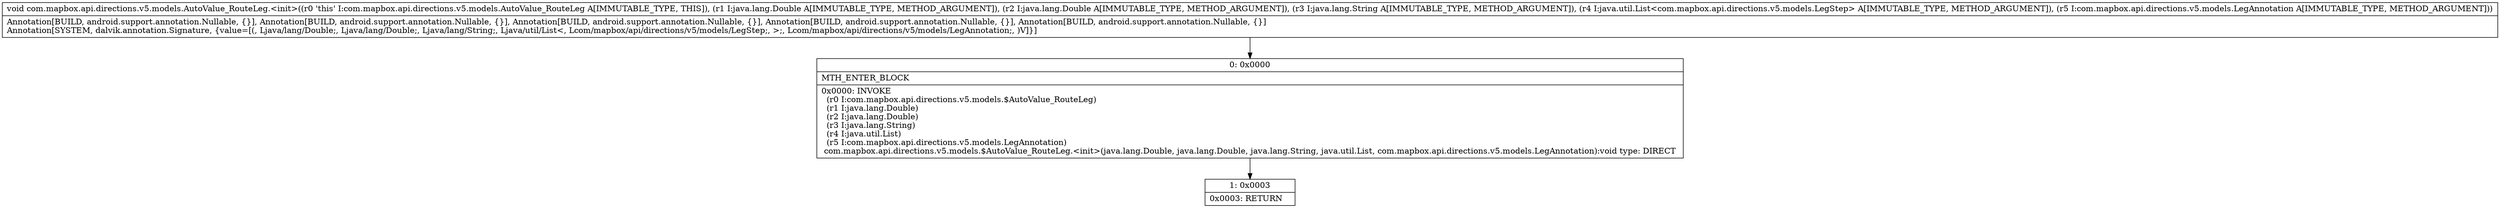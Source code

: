 digraph "CFG forcom.mapbox.api.directions.v5.models.AutoValue_RouteLeg.\<init\>(Ljava\/lang\/Double;Ljava\/lang\/Double;Ljava\/lang\/String;Ljava\/util\/List;Lcom\/mapbox\/api\/directions\/v5\/models\/LegAnnotation;)V" {
Node_0 [shape=record,label="{0\:\ 0x0000|MTH_ENTER_BLOCK\l|0x0000: INVOKE  \l  (r0 I:com.mapbox.api.directions.v5.models.$AutoValue_RouteLeg)\l  (r1 I:java.lang.Double)\l  (r2 I:java.lang.Double)\l  (r3 I:java.lang.String)\l  (r4 I:java.util.List)\l  (r5 I:com.mapbox.api.directions.v5.models.LegAnnotation)\l com.mapbox.api.directions.v5.models.$AutoValue_RouteLeg.\<init\>(java.lang.Double, java.lang.Double, java.lang.String, java.util.List, com.mapbox.api.directions.v5.models.LegAnnotation):void type: DIRECT \l}"];
Node_1 [shape=record,label="{1\:\ 0x0003|0x0003: RETURN   \l}"];
MethodNode[shape=record,label="{void com.mapbox.api.directions.v5.models.AutoValue_RouteLeg.\<init\>((r0 'this' I:com.mapbox.api.directions.v5.models.AutoValue_RouteLeg A[IMMUTABLE_TYPE, THIS]), (r1 I:java.lang.Double A[IMMUTABLE_TYPE, METHOD_ARGUMENT]), (r2 I:java.lang.Double A[IMMUTABLE_TYPE, METHOD_ARGUMENT]), (r3 I:java.lang.String A[IMMUTABLE_TYPE, METHOD_ARGUMENT]), (r4 I:java.util.List\<com.mapbox.api.directions.v5.models.LegStep\> A[IMMUTABLE_TYPE, METHOD_ARGUMENT]), (r5 I:com.mapbox.api.directions.v5.models.LegAnnotation A[IMMUTABLE_TYPE, METHOD_ARGUMENT]))  | Annotation[BUILD, android.support.annotation.Nullable, \{\}], Annotation[BUILD, android.support.annotation.Nullable, \{\}], Annotation[BUILD, android.support.annotation.Nullable, \{\}], Annotation[BUILD, android.support.annotation.Nullable, \{\}], Annotation[BUILD, android.support.annotation.Nullable, \{\}]\lAnnotation[SYSTEM, dalvik.annotation.Signature, \{value=[(, Ljava\/lang\/Double;, Ljava\/lang\/Double;, Ljava\/lang\/String;, Ljava\/util\/List\<, Lcom\/mapbox\/api\/directions\/v5\/models\/LegStep;, \>;, Lcom\/mapbox\/api\/directions\/v5\/models\/LegAnnotation;, )V]\}]\l}"];
MethodNode -> Node_0;
Node_0 -> Node_1;
}


